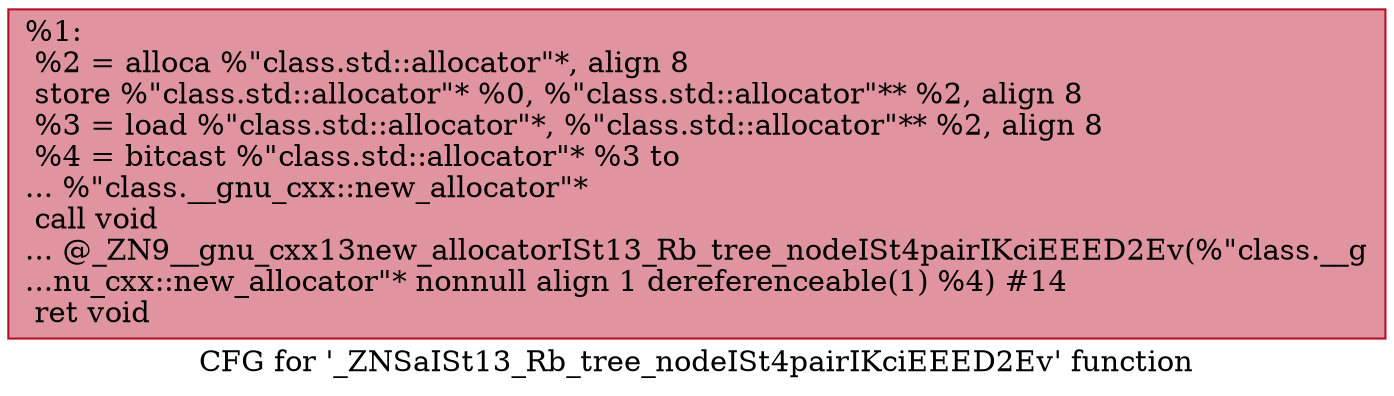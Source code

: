 digraph "CFG for '_ZNSaISt13_Rb_tree_nodeISt4pairIKciEEED2Ev' function" {
	label="CFG for '_ZNSaISt13_Rb_tree_nodeISt4pairIKciEEED2Ev' function";

	Node0x557bfd504c30 [shape=record,color="#b70d28ff", style=filled, fillcolor="#b70d2870",label="{%1:\l  %2 = alloca %\"class.std::allocator\"*, align 8\l  store %\"class.std::allocator\"* %0, %\"class.std::allocator\"** %2, align 8\l  %3 = load %\"class.std::allocator\"*, %\"class.std::allocator\"** %2, align 8\l  %4 = bitcast %\"class.std::allocator\"* %3 to\l... %\"class.__gnu_cxx::new_allocator\"*\l  call void\l... @_ZN9__gnu_cxx13new_allocatorISt13_Rb_tree_nodeISt4pairIKciEEED2Ev(%\"class.__g\l...nu_cxx::new_allocator\"* nonnull align 1 dereferenceable(1) %4) #14\l  ret void\l}"];
}
